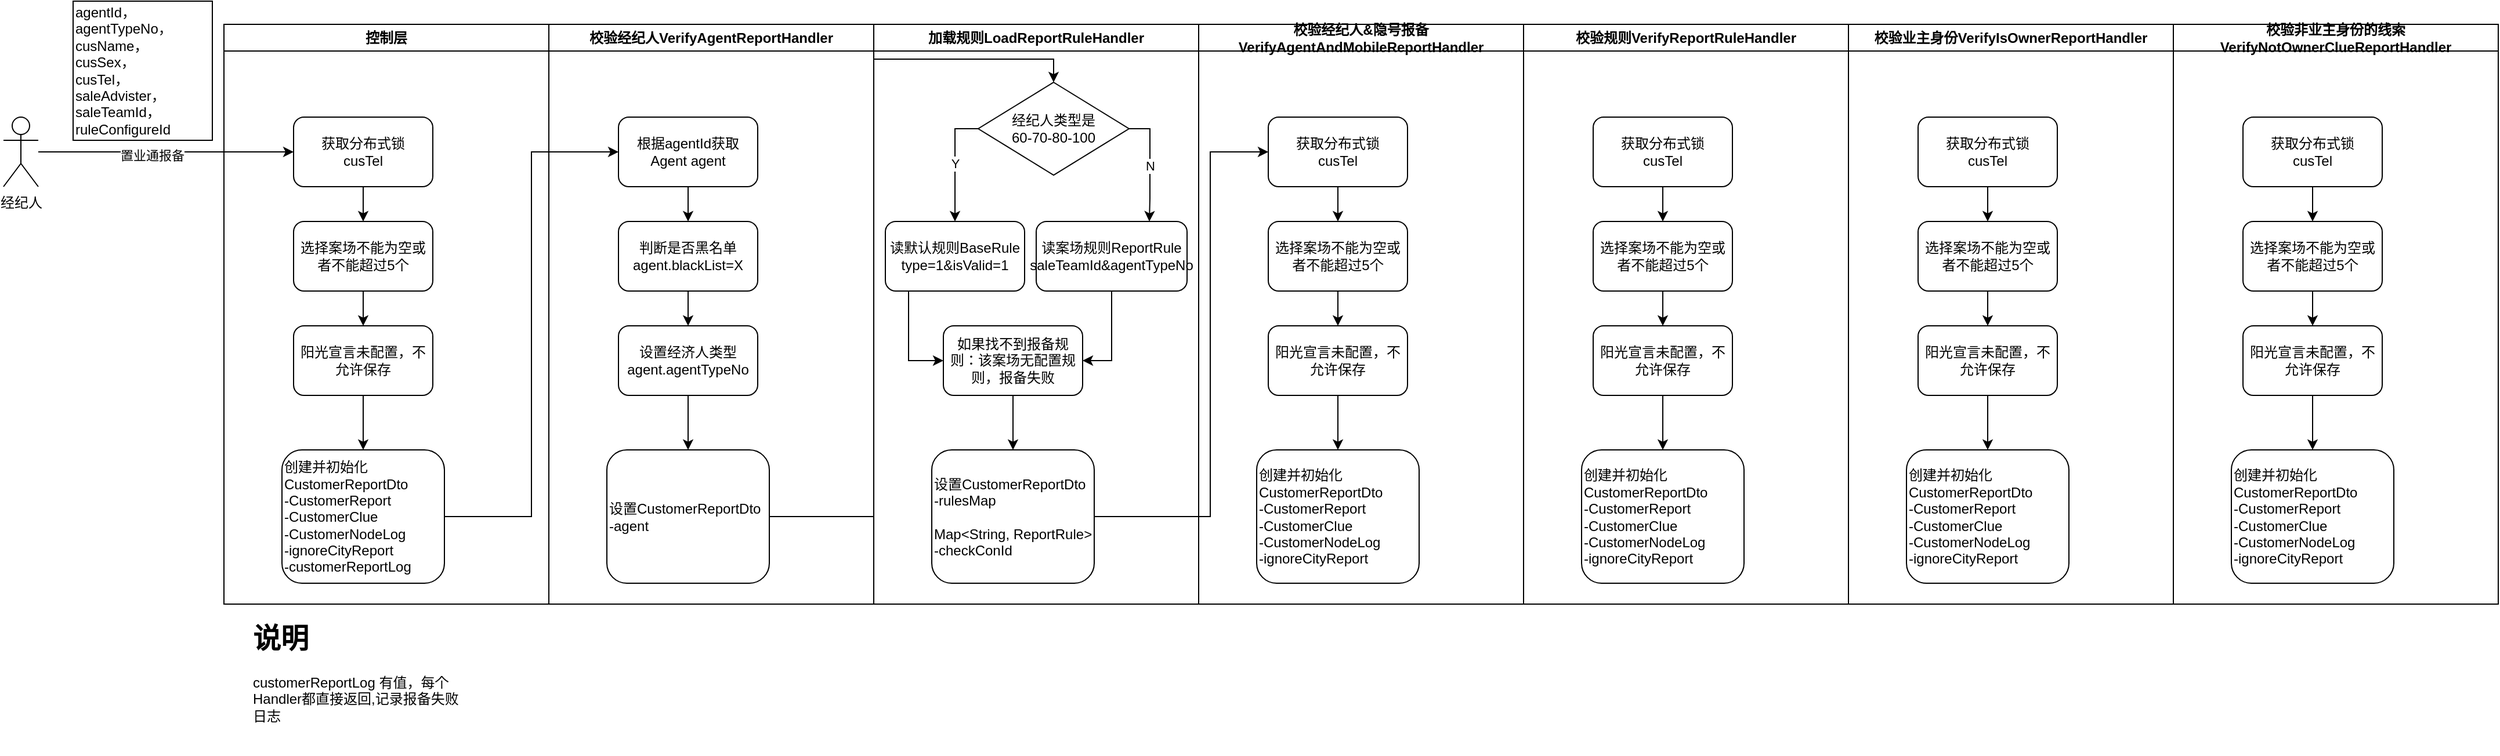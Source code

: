 <mxfile version="20.8.23" type="github">
  <diagram id="3vMIc5IcYFCmx4nej75x" name="第 1 页">
    <mxGraphModel dx="794" dy="438" grid="1" gridSize="10" guides="1" tooltips="1" connect="1" arrows="0" fold="1" page="1" pageScale="1" pageWidth="827" pageHeight="1169" math="0" shadow="0">
      <root>
        <mxCell id="0" />
        <mxCell id="1" parent="0" />
        <mxCell id="2C9ELIlUflR8zAabHK5Y-5" value="控制层" style="swimlane;whiteSpace=wrap;html=1;shadow=0;" vertex="1" parent="1">
          <mxGeometry x="280" y="160" width="280" height="500" as="geometry">
            <mxRectangle x="380" y="210" width="140" height="30" as="alternateBounds" />
          </mxGeometry>
        </mxCell>
        <mxCell id="2C9ELIlUflR8zAabHK5Y-11" value="" style="edgeStyle=orthogonalEdgeStyle;rounded=0;orthogonalLoop=1;jettySize=auto;html=1;" edge="1" parent="2C9ELIlUflR8zAabHK5Y-5" source="2C9ELIlUflR8zAabHK5Y-8" target="2C9ELIlUflR8zAabHK5Y-10">
          <mxGeometry relative="1" as="geometry" />
        </mxCell>
        <mxCell id="2C9ELIlUflR8zAabHK5Y-8" value="&lt;div class=&quot;mind-clipboard&quot;&gt;获取分布式锁&lt;div&gt;cusTel&lt;/div&gt;&lt;/div&gt;" style="rounded=1;whiteSpace=wrap;html=1;shadow=0;" vertex="1" parent="2C9ELIlUflR8zAabHK5Y-5">
          <mxGeometry x="60" y="80" width="120" height="60" as="geometry" />
        </mxCell>
        <mxCell id="2C9ELIlUflR8zAabHK5Y-10" value="&lt;div class=&quot;mind-clipboard&quot;&gt;选择案场不能为空或者不能超过5个&lt;br&gt;&lt;/div&gt;" style="rounded=1;whiteSpace=wrap;html=1;shadow=0;" vertex="1" parent="2C9ELIlUflR8zAabHK5Y-5">
          <mxGeometry x="60" y="170" width="120" height="60" as="geometry" />
        </mxCell>
        <mxCell id="2C9ELIlUflR8zAabHK5Y-16" value="&lt;div class=&quot;mind-clipboard&quot;&gt;阳光宣言未配置，不允许保存&lt;br&gt;&lt;/div&gt;" style="rounded=1;whiteSpace=wrap;html=1;shadow=0;" vertex="1" parent="2C9ELIlUflR8zAabHK5Y-5">
          <mxGeometry x="60" y="260" width="120" height="60" as="geometry" />
        </mxCell>
        <mxCell id="2C9ELIlUflR8zAabHK5Y-17" value="" style="edgeStyle=orthogonalEdgeStyle;rounded=0;orthogonalLoop=1;jettySize=auto;html=1;" edge="1" parent="2C9ELIlUflR8zAabHK5Y-5" source="2C9ELIlUflR8zAabHK5Y-10" target="2C9ELIlUflR8zAabHK5Y-16">
          <mxGeometry relative="1" as="geometry" />
        </mxCell>
        <mxCell id="2C9ELIlUflR8zAabHK5Y-21" value="&lt;div class=&quot;mind-clipboard&quot;&gt;创建并初始化CustomerReportDto&lt;br&gt;&lt;/div&gt;&lt;div class=&quot;mind-clipboard&quot;&gt;-CustomerReport&lt;/div&gt;&lt;div class=&quot;mind-clipboard&quot;&gt;-CustomerClue&lt;/div&gt;&lt;div class=&quot;mind-clipboard&quot;&gt;-CustomerNodeLog&lt;/div&gt;&lt;div class=&quot;mind-clipboard&quot;&gt;-ignoreCityReport&lt;/div&gt;&lt;div class=&quot;mind-clipboard&quot;&gt;-customerReportLog&lt;/div&gt;" style="rounded=1;whiteSpace=wrap;html=1;shadow=0;align=left;" vertex="1" parent="2C9ELIlUflR8zAabHK5Y-5">
          <mxGeometry x="50" y="367" width="140" height="115" as="geometry" />
        </mxCell>
        <mxCell id="2C9ELIlUflR8zAabHK5Y-22" value="" style="edgeStyle=orthogonalEdgeStyle;rounded=0;orthogonalLoop=1;jettySize=auto;html=1;" edge="1" parent="2C9ELIlUflR8zAabHK5Y-5" source="2C9ELIlUflR8zAabHK5Y-16" target="2C9ELIlUflR8zAabHK5Y-21">
          <mxGeometry relative="1" as="geometry" />
        </mxCell>
        <mxCell id="2C9ELIlUflR8zAabHK5Y-7" style="edgeStyle=orthogonalEdgeStyle;rounded=0;orthogonalLoop=1;jettySize=auto;html=1;entryX=0;entryY=0.5;entryDx=0;entryDy=0;" edge="1" parent="1" source="2C9ELIlUflR8zAabHK5Y-6" target="2C9ELIlUflR8zAabHK5Y-8">
          <mxGeometry relative="1" as="geometry">
            <mxPoint x="400" y="270" as="targetPoint" />
          </mxGeometry>
        </mxCell>
        <mxCell id="2C9ELIlUflR8zAabHK5Y-20" value="置业通报备" style="edgeLabel;html=1;align=center;verticalAlign=middle;resizable=0;points=[];" vertex="1" connectable="0" parent="2C9ELIlUflR8zAabHK5Y-7">
          <mxGeometry x="-0.11" y="-3" relative="1" as="geometry">
            <mxPoint as="offset" />
          </mxGeometry>
        </mxCell>
        <mxCell id="2C9ELIlUflR8zAabHK5Y-6" value="经纪人" style="shape=umlActor;verticalLabelPosition=bottom;verticalAlign=top;html=1;outlineConnect=0;shadow=0;" vertex="1" parent="1">
          <mxGeometry x="90" y="240" width="30" height="60" as="geometry" />
        </mxCell>
        <mxCell id="2C9ELIlUflR8zAabHK5Y-19" value="&lt;div class=&quot;mind-clipboard&quot;&gt;&lt;div&gt;&lt;/div&gt;agentId，agentTypeNo，&lt;div&gt;cusName，&lt;br&gt;&lt;/div&gt;&lt;div&gt;cusSex，&lt;/div&gt;&lt;div&gt;cusTel，saleAdvister，&lt;br&gt;&lt;/div&gt;&lt;div&gt;saleTeamId，&lt;br&gt;&lt;/div&gt;&lt;div&gt;ruleConfigureId&lt;br&gt;&lt;/div&gt;&lt;/div&gt;" style="whiteSpace=wrap;html=1;aspect=fixed;shadow=0;align=left;" vertex="1" parent="1">
          <mxGeometry x="150" y="140" width="120" height="120" as="geometry" />
        </mxCell>
        <mxCell id="2C9ELIlUflR8zAabHK5Y-23" value="校验经纪人VerifyAgentReportHandler" style="swimlane;whiteSpace=wrap;html=1;shadow=0;" vertex="1" parent="1">
          <mxGeometry x="560" y="160" width="280" height="500" as="geometry">
            <mxRectangle x="380" y="210" width="140" height="30" as="alternateBounds" />
          </mxGeometry>
        </mxCell>
        <mxCell id="2C9ELIlUflR8zAabHK5Y-24" value="" style="edgeStyle=orthogonalEdgeStyle;rounded=0;orthogonalLoop=1;jettySize=auto;html=1;" edge="1" parent="2C9ELIlUflR8zAabHK5Y-23" source="2C9ELIlUflR8zAabHK5Y-25" target="2C9ELIlUflR8zAabHK5Y-26">
          <mxGeometry relative="1" as="geometry" />
        </mxCell>
        <mxCell id="2C9ELIlUflR8zAabHK5Y-25" value="&lt;div class=&quot;mind-clipboard&quot;&gt;根据agentId获取Agent agent&lt;/div&gt;" style="rounded=1;whiteSpace=wrap;html=1;shadow=0;" vertex="1" parent="2C9ELIlUflR8zAabHK5Y-23">
          <mxGeometry x="60" y="80" width="120" height="60" as="geometry" />
        </mxCell>
        <mxCell id="2C9ELIlUflR8zAabHK5Y-26" value="&lt;div class=&quot;mind-clipboard&quot;&gt;判断是否黑名单&lt;br&gt;&lt;/div&gt;&lt;div class=&quot;mind-clipboard&quot;&gt;agent.blackList=X&lt;/div&gt;" style="rounded=1;whiteSpace=wrap;html=1;shadow=0;" vertex="1" parent="2C9ELIlUflR8zAabHK5Y-23">
          <mxGeometry x="60" y="170" width="120" height="60" as="geometry" />
        </mxCell>
        <mxCell id="2C9ELIlUflR8zAabHK5Y-27" value="&lt;div class=&quot;mind-clipboard&quot;&gt;设置经济人类型&lt;/div&gt;&lt;div class=&quot;mind-clipboard&quot;&gt;agent.agentTypeNo&lt;/div&gt;" style="rounded=1;whiteSpace=wrap;html=1;shadow=0;" vertex="1" parent="2C9ELIlUflR8zAabHK5Y-23">
          <mxGeometry x="60" y="260" width="120" height="60" as="geometry" />
        </mxCell>
        <mxCell id="2C9ELIlUflR8zAabHK5Y-28" value="" style="edgeStyle=orthogonalEdgeStyle;rounded=0;orthogonalLoop=1;jettySize=auto;html=1;" edge="1" parent="2C9ELIlUflR8zAabHK5Y-23" source="2C9ELIlUflR8zAabHK5Y-26" target="2C9ELIlUflR8zAabHK5Y-27">
          <mxGeometry relative="1" as="geometry" />
        </mxCell>
        <mxCell id="2C9ELIlUflR8zAabHK5Y-29" value="&lt;div class=&quot;mind-clipboard&quot;&gt;设置CustomerReportDto&lt;br&gt;&lt;/div&gt;&lt;div class=&quot;mind-clipboard&quot;&gt;-agent&lt;/div&gt;" style="rounded=1;whiteSpace=wrap;html=1;shadow=0;align=left;" vertex="1" parent="2C9ELIlUflR8zAabHK5Y-23">
          <mxGeometry x="50" y="367" width="140" height="115" as="geometry" />
        </mxCell>
        <mxCell id="2C9ELIlUflR8zAabHK5Y-30" value="" style="edgeStyle=orthogonalEdgeStyle;rounded=0;orthogonalLoop=1;jettySize=auto;html=1;" edge="1" parent="2C9ELIlUflR8zAabHK5Y-23" source="2C9ELIlUflR8zAabHK5Y-27" target="2C9ELIlUflR8zAabHK5Y-29">
          <mxGeometry relative="1" as="geometry" />
        </mxCell>
        <mxCell id="2C9ELIlUflR8zAabHK5Y-31" style="edgeStyle=orthogonalEdgeStyle;rounded=0;orthogonalLoop=1;jettySize=auto;html=1;entryX=0;entryY=0.5;entryDx=0;entryDy=0;" edge="1" parent="1" source="2C9ELIlUflR8zAabHK5Y-21" target="2C9ELIlUflR8zAabHK5Y-25">
          <mxGeometry relative="1" as="geometry" />
        </mxCell>
        <mxCell id="2C9ELIlUflR8zAabHK5Y-32" value="加载规则LoadReportRuleHandler" style="swimlane;whiteSpace=wrap;html=1;shadow=0;" vertex="1" parent="1">
          <mxGeometry x="840" y="160" width="280" height="500" as="geometry">
            <mxRectangle x="380" y="210" width="140" height="30" as="alternateBounds" />
          </mxGeometry>
        </mxCell>
        <mxCell id="2C9ELIlUflR8zAabHK5Y-33" value="Y" style="edgeStyle=orthogonalEdgeStyle;rounded=0;orthogonalLoop=1;jettySize=auto;html=1;exitX=0;exitY=0.5;exitDx=0;exitDy=0;" edge="1" parent="2C9ELIlUflR8zAabHK5Y-32" source="2C9ELIlUflR8zAabHK5Y-74" target="2C9ELIlUflR8zAabHK5Y-35">
          <mxGeometry relative="1" as="geometry">
            <mxPoint x="120" y="140" as="sourcePoint" />
          </mxGeometry>
        </mxCell>
        <mxCell id="2C9ELIlUflR8zAabHK5Y-35" value="&lt;div class=&quot;mind-clipboard&quot;&gt;读默认规则BaseRule&lt;/div&gt;&lt;div class=&quot;mind-clipboard&quot;&gt;type=1&amp;amp;isValid=1&lt;/div&gt;" style="rounded=1;whiteSpace=wrap;html=1;shadow=0;" vertex="1" parent="2C9ELIlUflR8zAabHK5Y-32">
          <mxGeometry x="10" y="170" width="120" height="60" as="geometry" />
        </mxCell>
        <mxCell id="2C9ELIlUflR8zAabHK5Y-36" value="&lt;div class=&quot;mind-clipboard&quot;&gt;如果找不到报备规则：该案场无配置规则，报备失败&lt;br&gt;&lt;/div&gt;" style="rounded=1;whiteSpace=wrap;html=1;shadow=0;" vertex="1" parent="2C9ELIlUflR8zAabHK5Y-32">
          <mxGeometry x="60" y="260" width="120" height="60" as="geometry" />
        </mxCell>
        <mxCell id="2C9ELIlUflR8zAabHK5Y-37" value="" style="edgeStyle=orthogonalEdgeStyle;rounded=0;orthogonalLoop=1;jettySize=auto;html=1;" edge="1" parent="2C9ELIlUflR8zAabHK5Y-32" source="2C9ELIlUflR8zAabHK5Y-35" target="2C9ELIlUflR8zAabHK5Y-36">
          <mxGeometry relative="1" as="geometry">
            <Array as="points">
              <mxPoint x="30" y="290" />
            </Array>
          </mxGeometry>
        </mxCell>
        <mxCell id="2C9ELIlUflR8zAabHK5Y-38" value="&lt;div class=&quot;mind-clipboard&quot;&gt;设置CustomerReportDto&lt;br&gt;&lt;/div&gt;&lt;div class=&quot;mind-clipboard&quot;&gt;-rulesMap&lt;/div&gt;&lt;div class=&quot;mind-clipboard&quot;&gt;&lt;br&gt;&lt;/div&gt;&lt;div class=&quot;mind-clipboard&quot;&gt;Map&amp;lt;String, ReportRule&amp;gt;&lt;br&gt;&lt;/div&gt;&lt;div class=&quot;mind-clipboard&quot;&gt;-checkConId&lt;/div&gt;" style="rounded=1;whiteSpace=wrap;html=1;shadow=0;align=left;" vertex="1" parent="2C9ELIlUflR8zAabHK5Y-32">
          <mxGeometry x="50" y="367" width="140" height="115" as="geometry" />
        </mxCell>
        <mxCell id="2C9ELIlUflR8zAabHK5Y-39" value="" style="edgeStyle=orthogonalEdgeStyle;rounded=0;orthogonalLoop=1;jettySize=auto;html=1;" edge="1" parent="2C9ELIlUflR8zAabHK5Y-32" source="2C9ELIlUflR8zAabHK5Y-36" target="2C9ELIlUflR8zAabHK5Y-38">
          <mxGeometry relative="1" as="geometry" />
        </mxCell>
        <mxCell id="2C9ELIlUflR8zAabHK5Y-76" value="N" style="edgeStyle=orthogonalEdgeStyle;rounded=0;orthogonalLoop=1;jettySize=auto;html=1;exitX=1;exitY=0.5;exitDx=0;exitDy=0;entryX=0.75;entryY=0;entryDx=0;entryDy=0;" edge="1" parent="2C9ELIlUflR8zAabHK5Y-32" source="2C9ELIlUflR8zAabHK5Y-74" target="2C9ELIlUflR8zAabHK5Y-75">
          <mxGeometry relative="1" as="geometry">
            <Array as="points">
              <mxPoint x="238" y="90" />
              <mxPoint x="238" y="150" />
            </Array>
          </mxGeometry>
        </mxCell>
        <mxCell id="2C9ELIlUflR8zAabHK5Y-74" value="经纪人类型是&lt;br&gt;60-70-80-100" style="rhombus;whiteSpace=wrap;html=1;shadow=0;labelBackgroundColor=default;" vertex="1" parent="2C9ELIlUflR8zAabHK5Y-32">
          <mxGeometry x="90" y="50" width="130" height="80" as="geometry" />
        </mxCell>
        <mxCell id="2C9ELIlUflR8zAabHK5Y-78" style="edgeStyle=orthogonalEdgeStyle;rounded=0;orthogonalLoop=1;jettySize=auto;html=1;exitX=0.5;exitY=1;exitDx=0;exitDy=0;entryX=1;entryY=0.5;entryDx=0;entryDy=0;" edge="1" parent="2C9ELIlUflR8zAabHK5Y-32" source="2C9ELIlUflR8zAabHK5Y-75" target="2C9ELIlUflR8zAabHK5Y-36">
          <mxGeometry relative="1" as="geometry" />
        </mxCell>
        <mxCell id="2C9ELIlUflR8zAabHK5Y-75" value="&lt;div class=&quot;mind-clipboard&quot;&gt;读案场规则ReportRule&lt;/div&gt;&lt;div class=&quot;mind-clipboard&quot;&gt;saleTeamId&amp;amp;agentTypeNo&lt;/div&gt;" style="rounded=1;whiteSpace=wrap;html=1;shadow=0;" vertex="1" parent="2C9ELIlUflR8zAabHK5Y-32">
          <mxGeometry x="140" y="170" width="130" height="60" as="geometry" />
        </mxCell>
        <mxCell id="2C9ELIlUflR8zAabHK5Y-40" value="校验经纪人&amp;amp;隐号报备VerifyAgentAndMobileReportHandler" style="swimlane;whiteSpace=wrap;html=1;shadow=0;" vertex="1" parent="1">
          <mxGeometry x="1120" y="160" width="280" height="500" as="geometry">
            <mxRectangle x="380" y="210" width="140" height="30" as="alternateBounds" />
          </mxGeometry>
        </mxCell>
        <mxCell id="2C9ELIlUflR8zAabHK5Y-41" value="" style="edgeStyle=orthogonalEdgeStyle;rounded=0;orthogonalLoop=1;jettySize=auto;html=1;" edge="1" parent="2C9ELIlUflR8zAabHK5Y-40" source="2C9ELIlUflR8zAabHK5Y-42" target="2C9ELIlUflR8zAabHK5Y-43">
          <mxGeometry relative="1" as="geometry" />
        </mxCell>
        <mxCell id="2C9ELIlUflR8zAabHK5Y-42" value="&lt;div class=&quot;mind-clipboard&quot;&gt;获取分布式锁&lt;div&gt;cusTel&lt;/div&gt;&lt;/div&gt;" style="rounded=1;whiteSpace=wrap;html=1;shadow=0;" vertex="1" parent="2C9ELIlUflR8zAabHK5Y-40">
          <mxGeometry x="60" y="80" width="120" height="60" as="geometry" />
        </mxCell>
        <mxCell id="2C9ELIlUflR8zAabHK5Y-43" value="&lt;div class=&quot;mind-clipboard&quot;&gt;选择案场不能为空或者不能超过5个&lt;br&gt;&lt;/div&gt;" style="rounded=1;whiteSpace=wrap;html=1;shadow=0;" vertex="1" parent="2C9ELIlUflR8zAabHK5Y-40">
          <mxGeometry x="60" y="170" width="120" height="60" as="geometry" />
        </mxCell>
        <mxCell id="2C9ELIlUflR8zAabHK5Y-44" value="&lt;div class=&quot;mind-clipboard&quot;&gt;阳光宣言未配置，不允许保存&lt;br&gt;&lt;/div&gt;" style="rounded=1;whiteSpace=wrap;html=1;shadow=0;" vertex="1" parent="2C9ELIlUflR8zAabHK5Y-40">
          <mxGeometry x="60" y="260" width="120" height="60" as="geometry" />
        </mxCell>
        <mxCell id="2C9ELIlUflR8zAabHK5Y-45" value="" style="edgeStyle=orthogonalEdgeStyle;rounded=0;orthogonalLoop=1;jettySize=auto;html=1;" edge="1" parent="2C9ELIlUflR8zAabHK5Y-40" source="2C9ELIlUflR8zAabHK5Y-43" target="2C9ELIlUflR8zAabHK5Y-44">
          <mxGeometry relative="1" as="geometry" />
        </mxCell>
        <mxCell id="2C9ELIlUflR8zAabHK5Y-46" value="&lt;div class=&quot;mind-clipboard&quot;&gt;创建并初始化CustomerReportDto&lt;br&gt;&lt;/div&gt;&lt;div class=&quot;mind-clipboard&quot;&gt;-CustomerReport&lt;/div&gt;&lt;div class=&quot;mind-clipboard&quot;&gt;-CustomerClue&lt;/div&gt;&lt;div class=&quot;mind-clipboard&quot;&gt;-CustomerNodeLog&lt;/div&gt;&lt;div class=&quot;mind-clipboard&quot;&gt;-ignoreCityReport&lt;/div&gt;" style="rounded=1;whiteSpace=wrap;html=1;shadow=0;align=left;" vertex="1" parent="2C9ELIlUflR8zAabHK5Y-40">
          <mxGeometry x="50" y="367" width="140" height="115" as="geometry" />
        </mxCell>
        <mxCell id="2C9ELIlUflR8zAabHK5Y-47" value="" style="edgeStyle=orthogonalEdgeStyle;rounded=0;orthogonalLoop=1;jettySize=auto;html=1;" edge="1" parent="2C9ELIlUflR8zAabHK5Y-40" source="2C9ELIlUflR8zAabHK5Y-44" target="2C9ELIlUflR8zAabHK5Y-46">
          <mxGeometry relative="1" as="geometry" />
        </mxCell>
        <mxCell id="2C9ELIlUflR8zAabHK5Y-48" value="校验规则VerifyReportRuleHandler" style="swimlane;whiteSpace=wrap;html=1;shadow=0;startSize=23;" vertex="1" parent="1">
          <mxGeometry x="1400" y="160" width="280" height="500" as="geometry">
            <mxRectangle x="380" y="210" width="140" height="30" as="alternateBounds" />
          </mxGeometry>
        </mxCell>
        <mxCell id="2C9ELIlUflR8zAabHK5Y-49" value="" style="edgeStyle=orthogonalEdgeStyle;rounded=0;orthogonalLoop=1;jettySize=auto;html=1;" edge="1" parent="2C9ELIlUflR8zAabHK5Y-48" source="2C9ELIlUflR8zAabHK5Y-50" target="2C9ELIlUflR8zAabHK5Y-51">
          <mxGeometry relative="1" as="geometry" />
        </mxCell>
        <mxCell id="2C9ELIlUflR8zAabHK5Y-50" value="&lt;div class=&quot;mind-clipboard&quot;&gt;获取分布式锁&lt;div&gt;cusTel&lt;/div&gt;&lt;/div&gt;" style="rounded=1;whiteSpace=wrap;html=1;shadow=0;" vertex="1" parent="2C9ELIlUflR8zAabHK5Y-48">
          <mxGeometry x="60" y="80" width="120" height="60" as="geometry" />
        </mxCell>
        <mxCell id="2C9ELIlUflR8zAabHK5Y-51" value="&lt;div class=&quot;mind-clipboard&quot;&gt;选择案场不能为空或者不能超过5个&lt;br&gt;&lt;/div&gt;" style="rounded=1;whiteSpace=wrap;html=1;shadow=0;" vertex="1" parent="2C9ELIlUflR8zAabHK5Y-48">
          <mxGeometry x="60" y="170" width="120" height="60" as="geometry" />
        </mxCell>
        <mxCell id="2C9ELIlUflR8zAabHK5Y-52" value="&lt;div class=&quot;mind-clipboard&quot;&gt;阳光宣言未配置，不允许保存&lt;br&gt;&lt;/div&gt;" style="rounded=1;whiteSpace=wrap;html=1;shadow=0;" vertex="1" parent="2C9ELIlUflR8zAabHK5Y-48">
          <mxGeometry x="60" y="260" width="120" height="60" as="geometry" />
        </mxCell>
        <mxCell id="2C9ELIlUflR8zAabHK5Y-53" value="" style="edgeStyle=orthogonalEdgeStyle;rounded=0;orthogonalLoop=1;jettySize=auto;html=1;" edge="1" parent="2C9ELIlUflR8zAabHK5Y-48" source="2C9ELIlUflR8zAabHK5Y-51" target="2C9ELIlUflR8zAabHK5Y-52">
          <mxGeometry relative="1" as="geometry" />
        </mxCell>
        <mxCell id="2C9ELIlUflR8zAabHK5Y-54" value="&lt;div class=&quot;mind-clipboard&quot;&gt;创建并初始化CustomerReportDto&lt;br&gt;&lt;/div&gt;&lt;div class=&quot;mind-clipboard&quot;&gt;-CustomerReport&lt;/div&gt;&lt;div class=&quot;mind-clipboard&quot;&gt;-CustomerClue&lt;/div&gt;&lt;div class=&quot;mind-clipboard&quot;&gt;-CustomerNodeLog&lt;/div&gt;&lt;div class=&quot;mind-clipboard&quot;&gt;-ignoreCityReport&lt;/div&gt;" style="rounded=1;whiteSpace=wrap;html=1;shadow=0;align=left;" vertex="1" parent="2C9ELIlUflR8zAabHK5Y-48">
          <mxGeometry x="50" y="367" width="140" height="115" as="geometry" />
        </mxCell>
        <mxCell id="2C9ELIlUflR8zAabHK5Y-55" value="" style="edgeStyle=orthogonalEdgeStyle;rounded=0;orthogonalLoop=1;jettySize=auto;html=1;" edge="1" parent="2C9ELIlUflR8zAabHK5Y-48" source="2C9ELIlUflR8zAabHK5Y-52" target="2C9ELIlUflR8zAabHK5Y-54">
          <mxGeometry relative="1" as="geometry" />
        </mxCell>
        <mxCell id="2C9ELIlUflR8zAabHK5Y-56" value="校验业主身份VerifyIsOwnerReportHandler" style="swimlane;whiteSpace=wrap;html=1;shadow=0;" vertex="1" parent="1">
          <mxGeometry x="1680" y="160" width="280" height="500" as="geometry">
            <mxRectangle x="380" y="210" width="140" height="30" as="alternateBounds" />
          </mxGeometry>
        </mxCell>
        <mxCell id="2C9ELIlUflR8zAabHK5Y-57" value="" style="edgeStyle=orthogonalEdgeStyle;rounded=0;orthogonalLoop=1;jettySize=auto;html=1;" edge="1" parent="2C9ELIlUflR8zAabHK5Y-56" source="2C9ELIlUflR8zAabHK5Y-58" target="2C9ELIlUflR8zAabHK5Y-59">
          <mxGeometry relative="1" as="geometry" />
        </mxCell>
        <mxCell id="2C9ELIlUflR8zAabHK5Y-58" value="&lt;div class=&quot;mind-clipboard&quot;&gt;获取分布式锁&lt;div&gt;cusTel&lt;/div&gt;&lt;/div&gt;" style="rounded=1;whiteSpace=wrap;html=1;shadow=0;" vertex="1" parent="2C9ELIlUflR8zAabHK5Y-56">
          <mxGeometry x="60" y="80" width="120" height="60" as="geometry" />
        </mxCell>
        <mxCell id="2C9ELIlUflR8zAabHK5Y-59" value="&lt;div class=&quot;mind-clipboard&quot;&gt;选择案场不能为空或者不能超过5个&lt;br&gt;&lt;/div&gt;" style="rounded=1;whiteSpace=wrap;html=1;shadow=0;" vertex="1" parent="2C9ELIlUflR8zAabHK5Y-56">
          <mxGeometry x="60" y="170" width="120" height="60" as="geometry" />
        </mxCell>
        <mxCell id="2C9ELIlUflR8zAabHK5Y-60" value="&lt;div class=&quot;mind-clipboard&quot;&gt;阳光宣言未配置，不允许保存&lt;br&gt;&lt;/div&gt;" style="rounded=1;whiteSpace=wrap;html=1;shadow=0;" vertex="1" parent="2C9ELIlUflR8zAabHK5Y-56">
          <mxGeometry x="60" y="260" width="120" height="60" as="geometry" />
        </mxCell>
        <mxCell id="2C9ELIlUflR8zAabHK5Y-61" value="" style="edgeStyle=orthogonalEdgeStyle;rounded=0;orthogonalLoop=1;jettySize=auto;html=1;" edge="1" parent="2C9ELIlUflR8zAabHK5Y-56" source="2C9ELIlUflR8zAabHK5Y-59" target="2C9ELIlUflR8zAabHK5Y-60">
          <mxGeometry relative="1" as="geometry" />
        </mxCell>
        <mxCell id="2C9ELIlUflR8zAabHK5Y-62" value="&lt;div class=&quot;mind-clipboard&quot;&gt;创建并初始化CustomerReportDto&lt;br&gt;&lt;/div&gt;&lt;div class=&quot;mind-clipboard&quot;&gt;-CustomerReport&lt;/div&gt;&lt;div class=&quot;mind-clipboard&quot;&gt;-CustomerClue&lt;/div&gt;&lt;div class=&quot;mind-clipboard&quot;&gt;-CustomerNodeLog&lt;/div&gt;&lt;div class=&quot;mind-clipboard&quot;&gt;-ignoreCityReport&lt;/div&gt;" style="rounded=1;whiteSpace=wrap;html=1;shadow=0;align=left;" vertex="1" parent="2C9ELIlUflR8zAabHK5Y-56">
          <mxGeometry x="50" y="367" width="140" height="115" as="geometry" />
        </mxCell>
        <mxCell id="2C9ELIlUflR8zAabHK5Y-63" value="" style="edgeStyle=orthogonalEdgeStyle;rounded=0;orthogonalLoop=1;jettySize=auto;html=1;" edge="1" parent="2C9ELIlUflR8zAabHK5Y-56" source="2C9ELIlUflR8zAabHK5Y-60" target="2C9ELIlUflR8zAabHK5Y-62">
          <mxGeometry relative="1" as="geometry" />
        </mxCell>
        <mxCell id="2C9ELIlUflR8zAabHK5Y-64" value="校验非业主身份的线索VerifyNotOwnerClueReportHandler" style="swimlane;whiteSpace=wrap;html=1;shadow=0;" vertex="1" parent="1">
          <mxGeometry x="1960" y="160" width="280" height="500" as="geometry">
            <mxRectangle x="380" y="210" width="140" height="30" as="alternateBounds" />
          </mxGeometry>
        </mxCell>
        <mxCell id="2C9ELIlUflR8zAabHK5Y-65" value="" style="edgeStyle=orthogonalEdgeStyle;rounded=0;orthogonalLoop=1;jettySize=auto;html=1;" edge="1" parent="2C9ELIlUflR8zAabHK5Y-64" source="2C9ELIlUflR8zAabHK5Y-66" target="2C9ELIlUflR8zAabHK5Y-67">
          <mxGeometry relative="1" as="geometry" />
        </mxCell>
        <mxCell id="2C9ELIlUflR8zAabHK5Y-66" value="&lt;div class=&quot;mind-clipboard&quot;&gt;获取分布式锁&lt;div&gt;cusTel&lt;/div&gt;&lt;/div&gt;" style="rounded=1;whiteSpace=wrap;html=1;shadow=0;" vertex="1" parent="2C9ELIlUflR8zAabHK5Y-64">
          <mxGeometry x="60" y="80" width="120" height="60" as="geometry" />
        </mxCell>
        <mxCell id="2C9ELIlUflR8zAabHK5Y-67" value="&lt;div class=&quot;mind-clipboard&quot;&gt;选择案场不能为空或者不能超过5个&lt;br&gt;&lt;/div&gt;" style="rounded=1;whiteSpace=wrap;html=1;shadow=0;" vertex="1" parent="2C9ELIlUflR8zAabHK5Y-64">
          <mxGeometry x="60" y="170" width="120" height="60" as="geometry" />
        </mxCell>
        <mxCell id="2C9ELIlUflR8zAabHK5Y-68" value="&lt;div class=&quot;mind-clipboard&quot;&gt;阳光宣言未配置，不允许保存&lt;br&gt;&lt;/div&gt;" style="rounded=1;whiteSpace=wrap;html=1;shadow=0;" vertex="1" parent="2C9ELIlUflR8zAabHK5Y-64">
          <mxGeometry x="60" y="260" width="120" height="60" as="geometry" />
        </mxCell>
        <mxCell id="2C9ELIlUflR8zAabHK5Y-69" value="" style="edgeStyle=orthogonalEdgeStyle;rounded=0;orthogonalLoop=1;jettySize=auto;html=1;" edge="1" parent="2C9ELIlUflR8zAabHK5Y-64" source="2C9ELIlUflR8zAabHK5Y-67" target="2C9ELIlUflR8zAabHK5Y-68">
          <mxGeometry relative="1" as="geometry" />
        </mxCell>
        <mxCell id="2C9ELIlUflR8zAabHK5Y-70" value="&lt;div class=&quot;mind-clipboard&quot;&gt;创建并初始化CustomerReportDto&lt;br&gt;&lt;/div&gt;&lt;div class=&quot;mind-clipboard&quot;&gt;-CustomerReport&lt;/div&gt;&lt;div class=&quot;mind-clipboard&quot;&gt;-CustomerClue&lt;/div&gt;&lt;div class=&quot;mind-clipboard&quot;&gt;-CustomerNodeLog&lt;/div&gt;&lt;div class=&quot;mind-clipboard&quot;&gt;-ignoreCityReport&lt;/div&gt;" style="rounded=1;whiteSpace=wrap;html=1;shadow=0;align=left;" vertex="1" parent="2C9ELIlUflR8zAabHK5Y-64">
          <mxGeometry x="50" y="367" width="140" height="115" as="geometry" />
        </mxCell>
        <mxCell id="2C9ELIlUflR8zAabHK5Y-71" value="" style="edgeStyle=orthogonalEdgeStyle;rounded=0;orthogonalLoop=1;jettySize=auto;html=1;" edge="1" parent="2C9ELIlUflR8zAabHK5Y-64" source="2C9ELIlUflR8zAabHK5Y-68" target="2C9ELIlUflR8zAabHK5Y-70">
          <mxGeometry relative="1" as="geometry" />
        </mxCell>
        <mxCell id="2C9ELIlUflR8zAabHK5Y-72" value="&lt;h1&gt;说明&lt;/h1&gt;&lt;p&gt;customerReportLog 有值，每个Handler都直接返回,记录报备失败日志&lt;br&gt;&lt;/p&gt;" style="text;html=1;strokeColor=none;fillColor=none;spacing=5;spacingTop=-20;whiteSpace=wrap;overflow=hidden;rounded=0;" vertex="1" parent="1">
          <mxGeometry x="300" y="670" width="190" height="120" as="geometry" />
        </mxCell>
        <mxCell id="2C9ELIlUflR8zAabHK5Y-73" style="edgeStyle=orthogonalEdgeStyle;rounded=0;orthogonalLoop=1;jettySize=auto;html=1;exitX=1;exitY=0.5;exitDx=0;exitDy=0;entryX=0.5;entryY=0;entryDx=0;entryDy=0;" edge="1" parent="1" source="2C9ELIlUflR8zAabHK5Y-29" target="2C9ELIlUflR8zAabHK5Y-74">
          <mxGeometry relative="1" as="geometry">
            <mxPoint x="890" y="200" as="targetPoint" />
          </mxGeometry>
        </mxCell>
        <mxCell id="2C9ELIlUflR8zAabHK5Y-79" style="edgeStyle=orthogonalEdgeStyle;rounded=0;orthogonalLoop=1;jettySize=auto;html=1;exitX=1;exitY=0.5;exitDx=0;exitDy=0;entryX=0;entryY=0.5;entryDx=0;entryDy=0;" edge="1" parent="1" source="2C9ELIlUflR8zAabHK5Y-38" target="2C9ELIlUflR8zAabHK5Y-42">
          <mxGeometry relative="1" as="geometry">
            <Array as="points">
              <mxPoint x="1130" y="585" />
              <mxPoint x="1130" y="270" />
            </Array>
          </mxGeometry>
        </mxCell>
      </root>
    </mxGraphModel>
  </diagram>
</mxfile>
